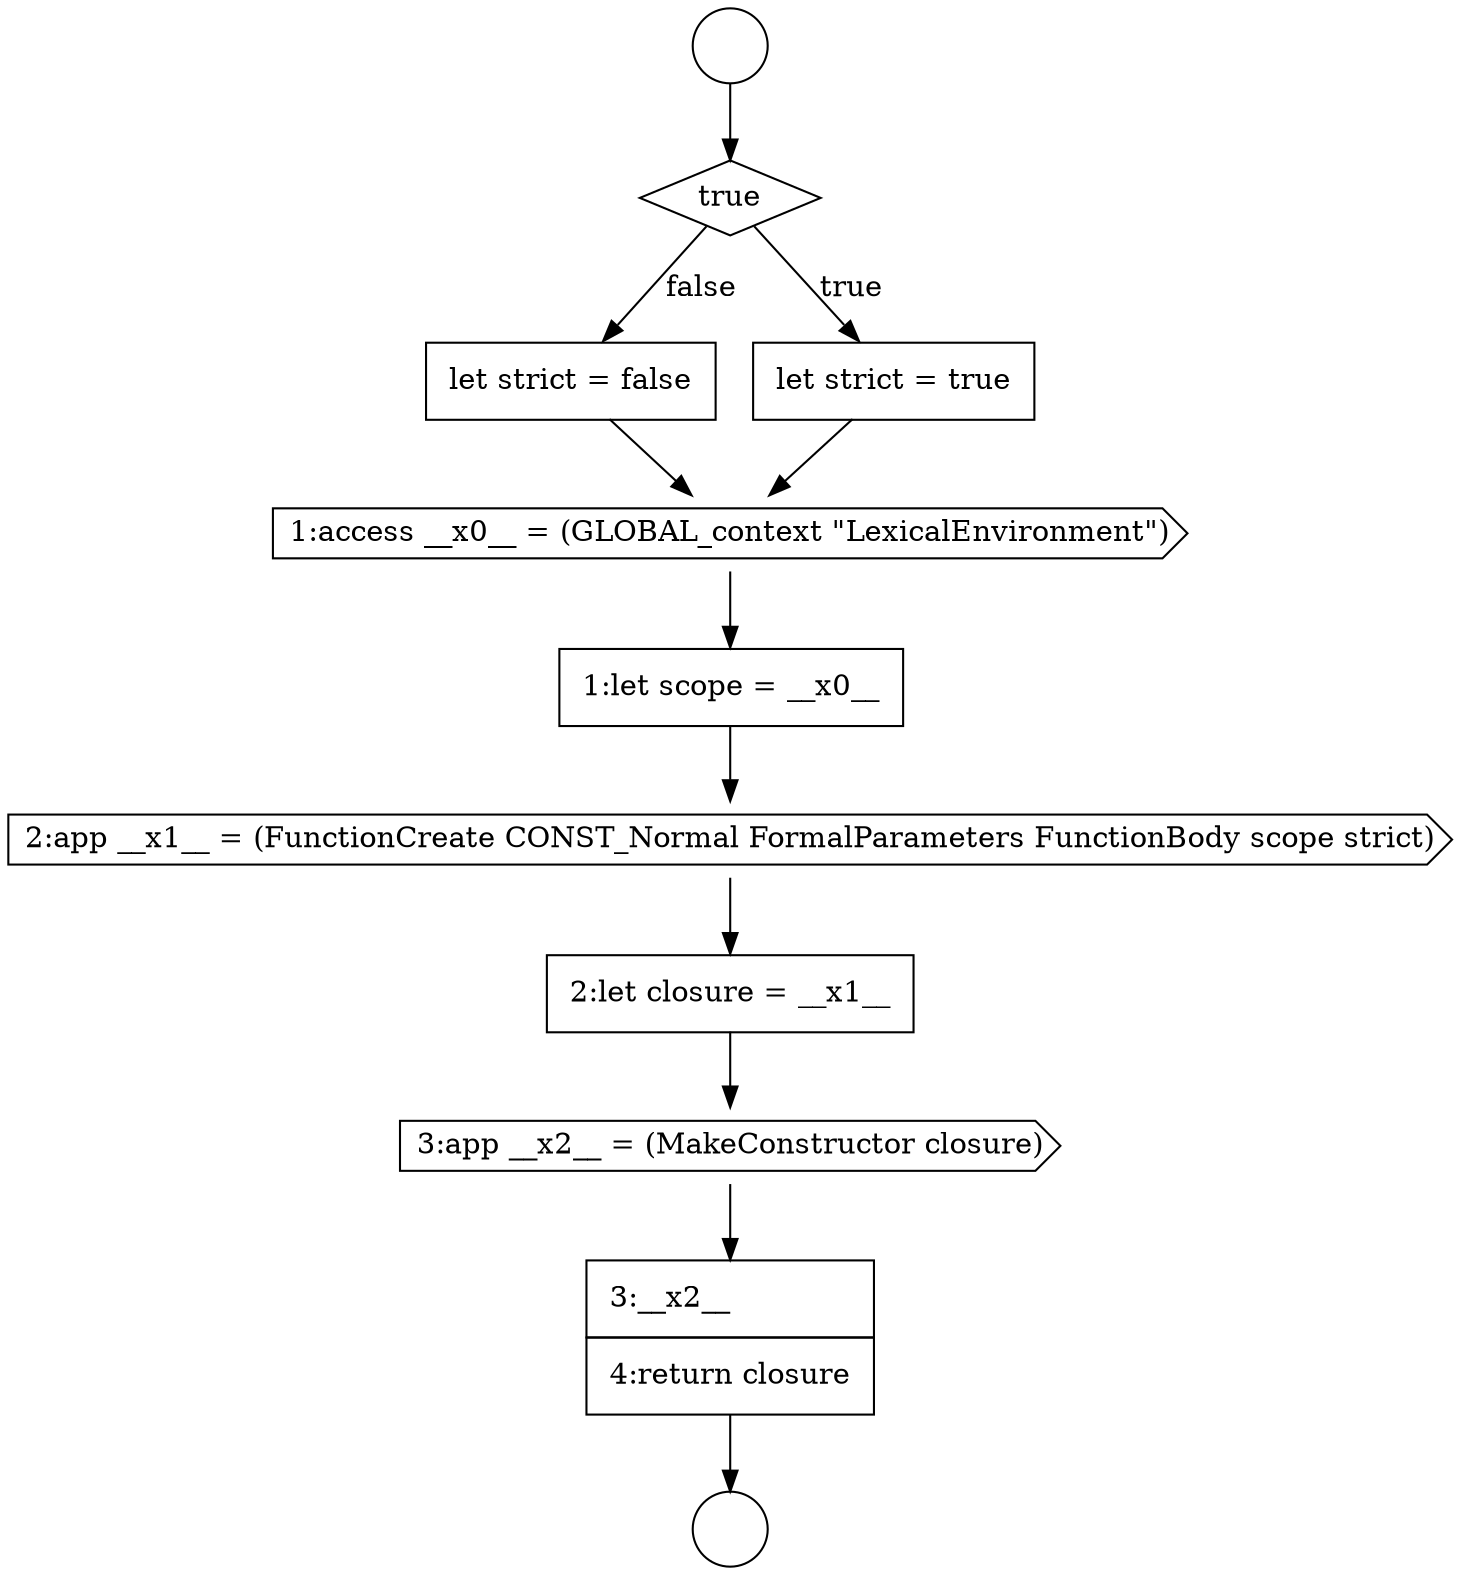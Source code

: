 digraph {
  node7839 [shape=none, margin=0, label=<<font color="black">
    <table border="0" cellborder="1" cellspacing="0" cellpadding="10">
      <tr><td align="left">2:let closure = __x1__</td></tr>
    </table>
  </font>> color="black" fillcolor="white" style=filled]
  node7835 [shape=none, margin=0, label=<<font color="black">
    <table border="0" cellborder="1" cellspacing="0" cellpadding="10">
      <tr><td align="left">let strict = false</td></tr>
    </table>
  </font>> color="black" fillcolor="white" style=filled]
  node7834 [shape=none, margin=0, label=<<font color="black">
    <table border="0" cellborder="1" cellspacing="0" cellpadding="10">
      <tr><td align="left">let strict = true</td></tr>
    </table>
  </font>> color="black" fillcolor="white" style=filled]
  node7838 [shape=cds, label=<<font color="black">2:app __x1__ = (FunctionCreate CONST_Normal FormalParameters FunctionBody scope strict)</font>> color="black" fillcolor="white" style=filled]
  node7841 [shape=none, margin=0, label=<<font color="black">
    <table border="0" cellborder="1" cellspacing="0" cellpadding="10">
      <tr><td align="left">3:__x2__</td></tr>
      <tr><td align="left">4:return closure</td></tr>
    </table>
  </font>> color="black" fillcolor="white" style=filled]
  node7831 [shape=circle label=" " color="black" fillcolor="white" style=filled]
  node7833 [shape=diamond, label=<<font color="black">true</font>> color="black" fillcolor="white" style=filled]
  node7837 [shape=none, margin=0, label=<<font color="black">
    <table border="0" cellborder="1" cellspacing="0" cellpadding="10">
      <tr><td align="left">1:let scope = __x0__</td></tr>
    </table>
  </font>> color="black" fillcolor="white" style=filled]
  node7832 [shape=circle label=" " color="black" fillcolor="white" style=filled]
  node7840 [shape=cds, label=<<font color="black">3:app __x2__ = (MakeConstructor closure)</font>> color="black" fillcolor="white" style=filled]
  node7836 [shape=cds, label=<<font color="black">1:access __x0__ = (GLOBAL_context &quot;LexicalEnvironment&quot;)</font>> color="black" fillcolor="white" style=filled]
  node7837 -> node7838 [ color="black"]
  node7836 -> node7837 [ color="black"]
  node7841 -> node7832 [ color="black"]
  node7835 -> node7836 [ color="black"]
  node7833 -> node7834 [label=<<font color="black">true</font>> color="black"]
  node7833 -> node7835 [label=<<font color="black">false</font>> color="black"]
  node7831 -> node7833 [ color="black"]
  node7840 -> node7841 [ color="black"]
  node7839 -> node7840 [ color="black"]
  node7834 -> node7836 [ color="black"]
  node7838 -> node7839 [ color="black"]
}
